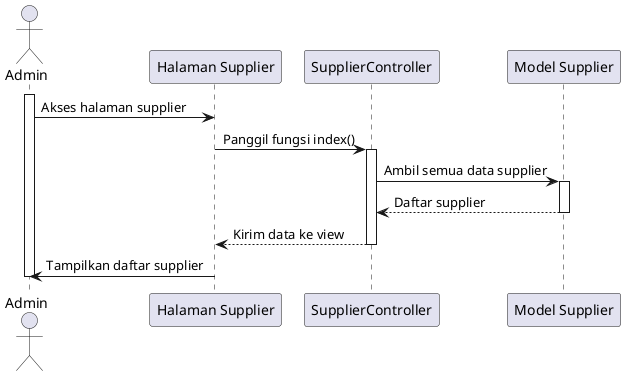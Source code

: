 @startuml
actor Admin

participant "Halaman Supplier" as SupplierPage
participant "SupplierController" as SupplierController
participant "Model Supplier" as SupplierModel

activate Admin
Admin -> SupplierPage: Akses halaman supplier
SupplierPage -> SupplierController: Panggil fungsi index()
activate SupplierController

SupplierController -> SupplierModel: Ambil semua data supplier
activate SupplierModel
SupplierModel --> SupplierController: Daftar supplier
deactivate SupplierModel

SupplierController --> SupplierPage: Kirim data ke view
deactivate SupplierController

SupplierPage -> Admin: Tampilkan daftar supplier
deactivate Admin

@enduml
